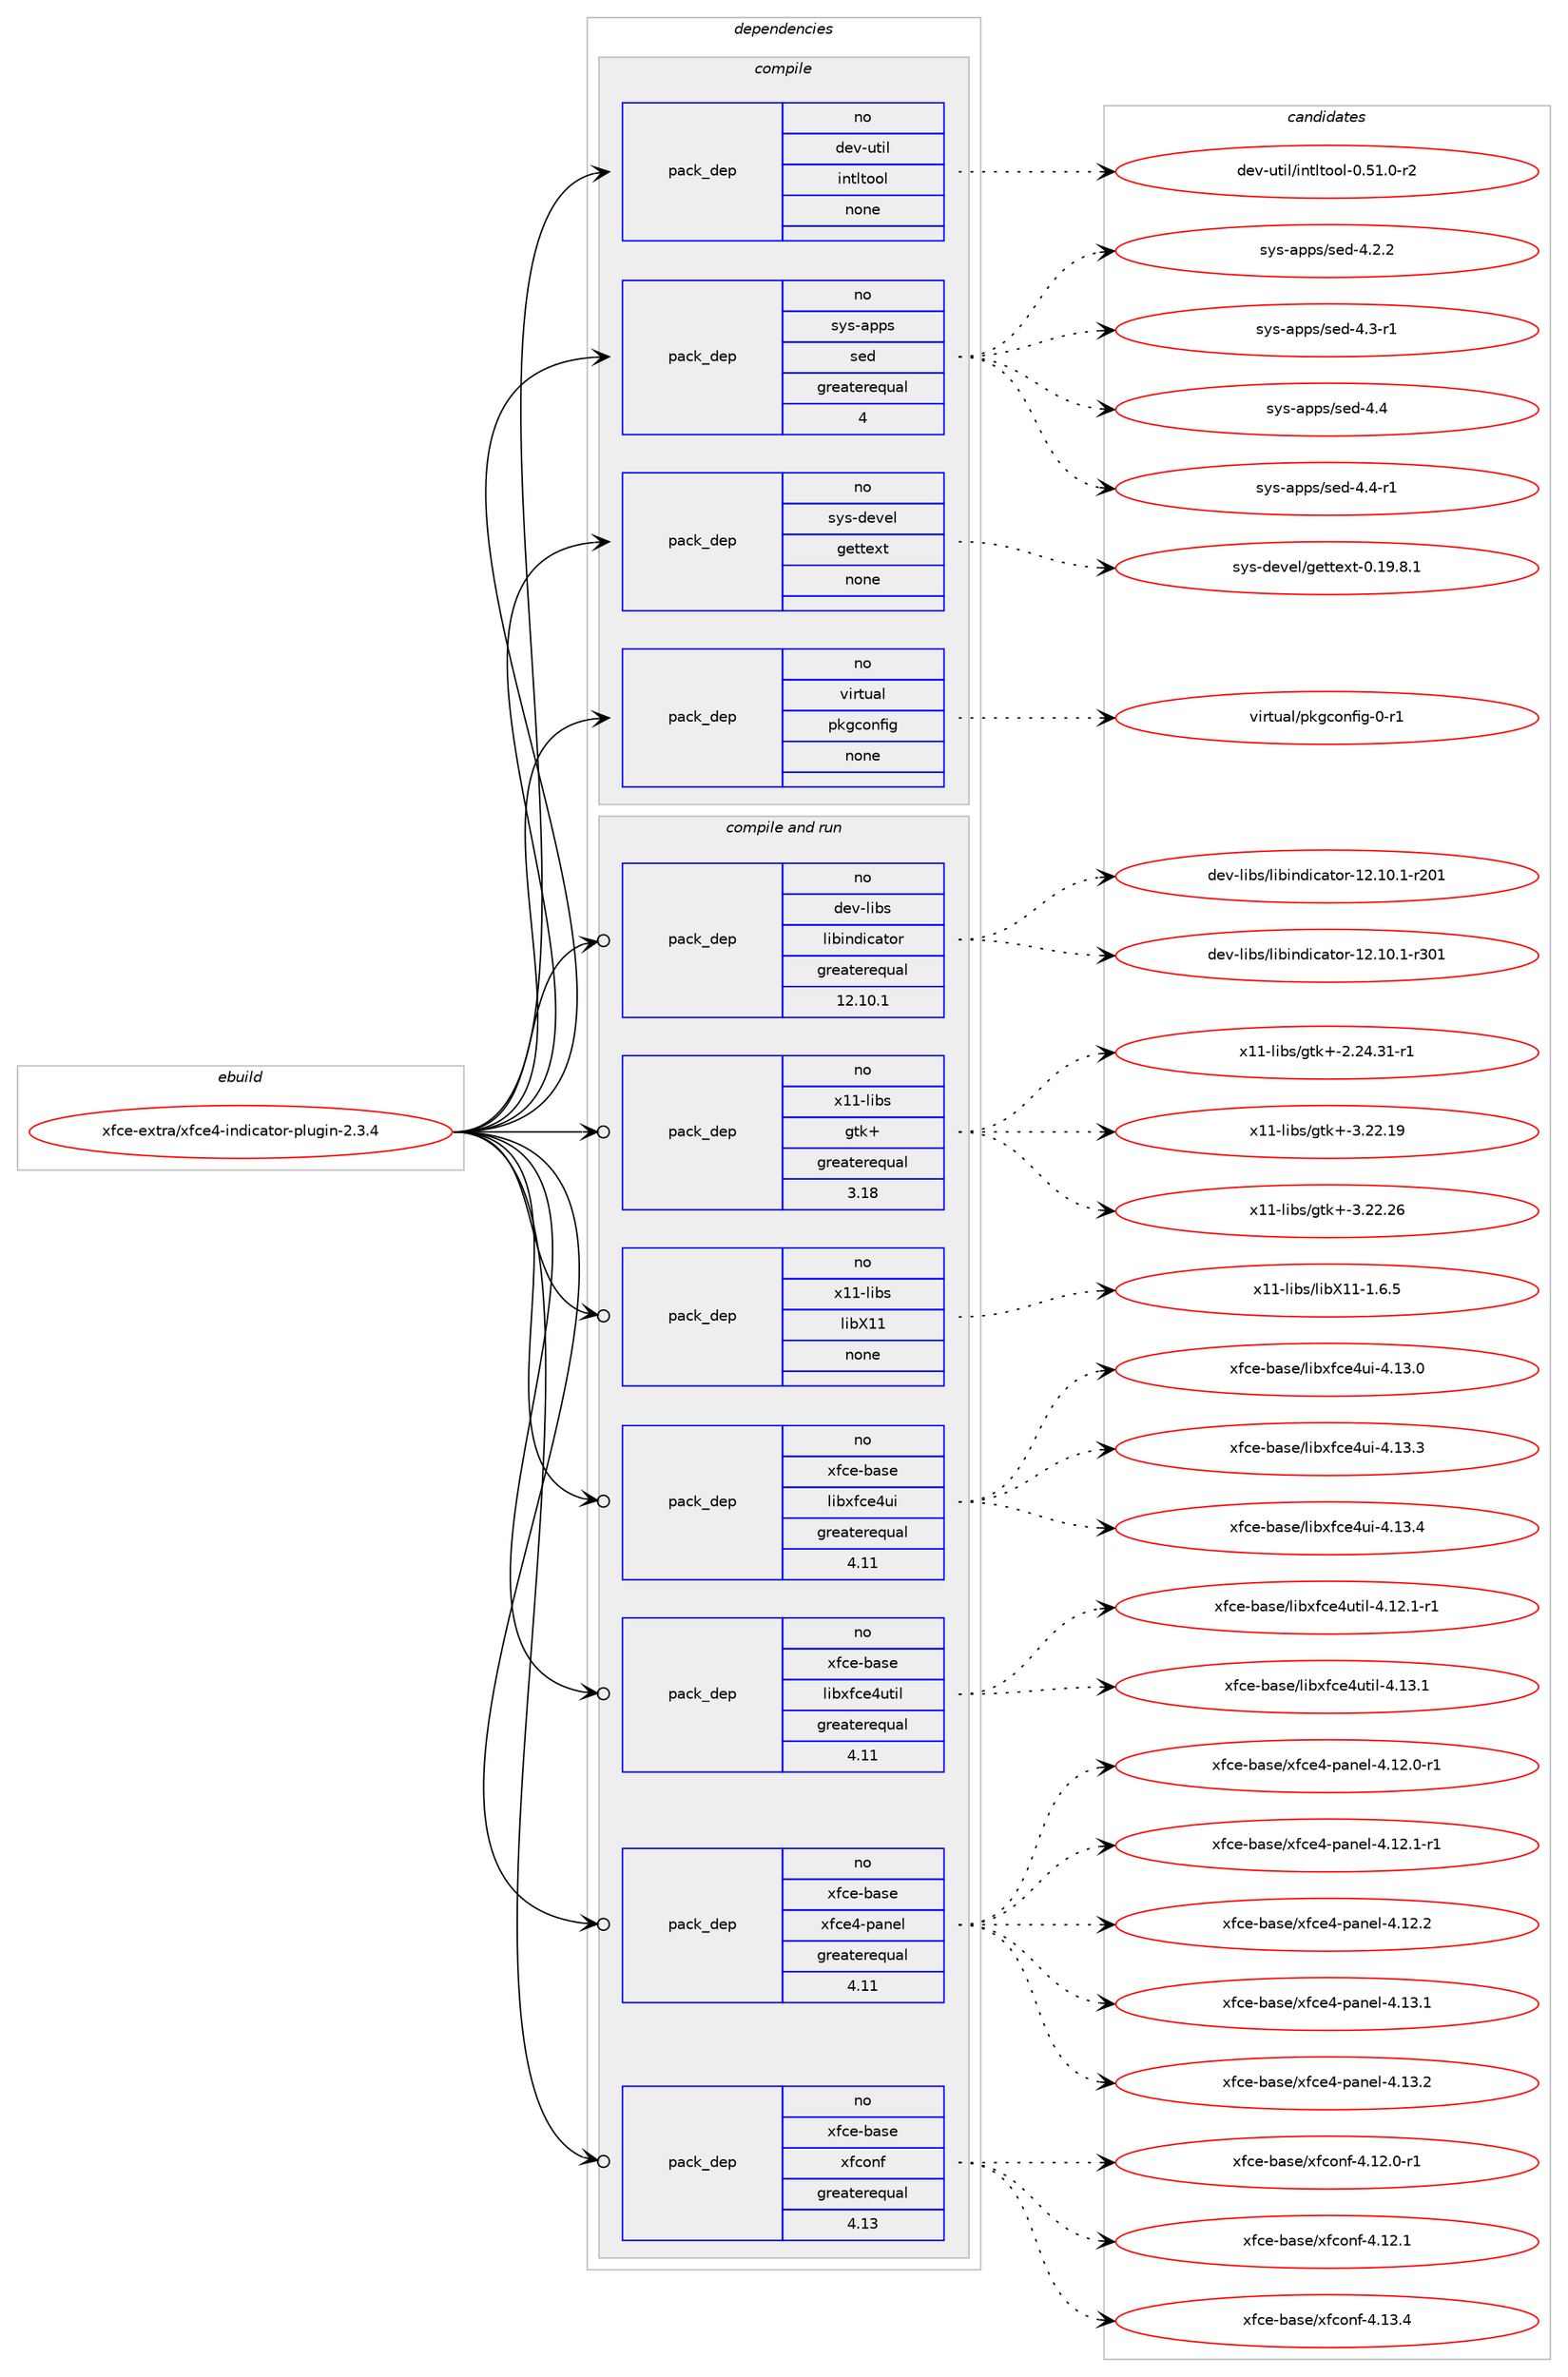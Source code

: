 digraph prolog {

# *************
# Graph options
# *************

newrank=true;
concentrate=true;
compound=true;
graph [rankdir=LR,fontname=Helvetica,fontsize=10,ranksep=1.5];#, ranksep=2.5, nodesep=0.2];
edge  [arrowhead=vee];
node  [fontname=Helvetica,fontsize=10];

# **********
# The ebuild
# **********

subgraph cluster_leftcol {
color=gray;
rank=same;
label=<<i>ebuild</i>>;
id [label="xfce-extra/xfce4-indicator-plugin-2.3.4", color=red, width=4, href="../xfce-extra/xfce4-indicator-plugin-2.3.4.svg"];
}

# ****************
# The dependencies
# ****************

subgraph cluster_midcol {
color=gray;
label=<<i>dependencies</i>>;
subgraph cluster_compile {
fillcolor="#eeeeee";
style=filled;
label=<<i>compile</i>>;
subgraph pack7260 {
dependency8309 [label=<<TABLE BORDER="0" CELLBORDER="1" CELLSPACING="0" CELLPADDING="4" WIDTH="220"><TR><TD ROWSPAN="6" CELLPADDING="30">pack_dep</TD></TR><TR><TD WIDTH="110">no</TD></TR><TR><TD>dev-util</TD></TR><TR><TD>intltool</TD></TR><TR><TD>none</TD></TR><TR><TD></TD></TR></TABLE>>, shape=none, color=blue];
}
id:e -> dependency8309:w [weight=20,style="solid",arrowhead="vee"];
subgraph pack7261 {
dependency8310 [label=<<TABLE BORDER="0" CELLBORDER="1" CELLSPACING="0" CELLPADDING="4" WIDTH="220"><TR><TD ROWSPAN="6" CELLPADDING="30">pack_dep</TD></TR><TR><TD WIDTH="110">no</TD></TR><TR><TD>sys-apps</TD></TR><TR><TD>sed</TD></TR><TR><TD>greaterequal</TD></TR><TR><TD>4</TD></TR></TABLE>>, shape=none, color=blue];
}
id:e -> dependency8310:w [weight=20,style="solid",arrowhead="vee"];
subgraph pack7262 {
dependency8311 [label=<<TABLE BORDER="0" CELLBORDER="1" CELLSPACING="0" CELLPADDING="4" WIDTH="220"><TR><TD ROWSPAN="6" CELLPADDING="30">pack_dep</TD></TR><TR><TD WIDTH="110">no</TD></TR><TR><TD>sys-devel</TD></TR><TR><TD>gettext</TD></TR><TR><TD>none</TD></TR><TR><TD></TD></TR></TABLE>>, shape=none, color=blue];
}
id:e -> dependency8311:w [weight=20,style="solid",arrowhead="vee"];
subgraph pack7263 {
dependency8312 [label=<<TABLE BORDER="0" CELLBORDER="1" CELLSPACING="0" CELLPADDING="4" WIDTH="220"><TR><TD ROWSPAN="6" CELLPADDING="30">pack_dep</TD></TR><TR><TD WIDTH="110">no</TD></TR><TR><TD>virtual</TD></TR><TR><TD>pkgconfig</TD></TR><TR><TD>none</TD></TR><TR><TD></TD></TR></TABLE>>, shape=none, color=blue];
}
id:e -> dependency8312:w [weight=20,style="solid",arrowhead="vee"];
}
subgraph cluster_compileandrun {
fillcolor="#eeeeee";
style=filled;
label=<<i>compile and run</i>>;
subgraph pack7264 {
dependency8313 [label=<<TABLE BORDER="0" CELLBORDER="1" CELLSPACING="0" CELLPADDING="4" WIDTH="220"><TR><TD ROWSPAN="6" CELLPADDING="30">pack_dep</TD></TR><TR><TD WIDTH="110">no</TD></TR><TR><TD>dev-libs</TD></TR><TR><TD>libindicator</TD></TR><TR><TD>greaterequal</TD></TR><TR><TD>12.10.1</TD></TR></TABLE>>, shape=none, color=blue];
}
id:e -> dependency8313:w [weight=20,style="solid",arrowhead="odotvee"];
subgraph pack7265 {
dependency8314 [label=<<TABLE BORDER="0" CELLBORDER="1" CELLSPACING="0" CELLPADDING="4" WIDTH="220"><TR><TD ROWSPAN="6" CELLPADDING="30">pack_dep</TD></TR><TR><TD WIDTH="110">no</TD></TR><TR><TD>x11-libs</TD></TR><TR><TD>gtk+</TD></TR><TR><TD>greaterequal</TD></TR><TR><TD>3.18</TD></TR></TABLE>>, shape=none, color=blue];
}
id:e -> dependency8314:w [weight=20,style="solid",arrowhead="odotvee"];
subgraph pack7266 {
dependency8315 [label=<<TABLE BORDER="0" CELLBORDER="1" CELLSPACING="0" CELLPADDING="4" WIDTH="220"><TR><TD ROWSPAN="6" CELLPADDING="30">pack_dep</TD></TR><TR><TD WIDTH="110">no</TD></TR><TR><TD>x11-libs</TD></TR><TR><TD>libX11</TD></TR><TR><TD>none</TD></TR><TR><TD></TD></TR></TABLE>>, shape=none, color=blue];
}
id:e -> dependency8315:w [weight=20,style="solid",arrowhead="odotvee"];
subgraph pack7267 {
dependency8316 [label=<<TABLE BORDER="0" CELLBORDER="1" CELLSPACING="0" CELLPADDING="4" WIDTH="220"><TR><TD ROWSPAN="6" CELLPADDING="30">pack_dep</TD></TR><TR><TD WIDTH="110">no</TD></TR><TR><TD>xfce-base</TD></TR><TR><TD>libxfce4ui</TD></TR><TR><TD>greaterequal</TD></TR><TR><TD>4.11</TD></TR></TABLE>>, shape=none, color=blue];
}
id:e -> dependency8316:w [weight=20,style="solid",arrowhead="odotvee"];
subgraph pack7268 {
dependency8317 [label=<<TABLE BORDER="0" CELLBORDER="1" CELLSPACING="0" CELLPADDING="4" WIDTH="220"><TR><TD ROWSPAN="6" CELLPADDING="30">pack_dep</TD></TR><TR><TD WIDTH="110">no</TD></TR><TR><TD>xfce-base</TD></TR><TR><TD>libxfce4util</TD></TR><TR><TD>greaterequal</TD></TR><TR><TD>4.11</TD></TR></TABLE>>, shape=none, color=blue];
}
id:e -> dependency8317:w [weight=20,style="solid",arrowhead="odotvee"];
subgraph pack7269 {
dependency8318 [label=<<TABLE BORDER="0" CELLBORDER="1" CELLSPACING="0" CELLPADDING="4" WIDTH="220"><TR><TD ROWSPAN="6" CELLPADDING="30">pack_dep</TD></TR><TR><TD WIDTH="110">no</TD></TR><TR><TD>xfce-base</TD></TR><TR><TD>xfce4-panel</TD></TR><TR><TD>greaterequal</TD></TR><TR><TD>4.11</TD></TR></TABLE>>, shape=none, color=blue];
}
id:e -> dependency8318:w [weight=20,style="solid",arrowhead="odotvee"];
subgraph pack7270 {
dependency8319 [label=<<TABLE BORDER="0" CELLBORDER="1" CELLSPACING="0" CELLPADDING="4" WIDTH="220"><TR><TD ROWSPAN="6" CELLPADDING="30">pack_dep</TD></TR><TR><TD WIDTH="110">no</TD></TR><TR><TD>xfce-base</TD></TR><TR><TD>xfconf</TD></TR><TR><TD>greaterequal</TD></TR><TR><TD>4.13</TD></TR></TABLE>>, shape=none, color=blue];
}
id:e -> dependency8319:w [weight=20,style="solid",arrowhead="odotvee"];
}
subgraph cluster_run {
fillcolor="#eeeeee";
style=filled;
label=<<i>run</i>>;
}
}

# **************
# The candidates
# **************

subgraph cluster_choices {
rank=same;
color=gray;
label=<<i>candidates</i>>;

subgraph choice7260 {
color=black;
nodesep=1;
choice1001011184511711610510847105110116108116111111108454846534946484511450 [label="dev-util/intltool-0.51.0-r2", color=red, width=4,href="../dev-util/intltool-0.51.0-r2.svg"];
dependency8309:e -> choice1001011184511711610510847105110116108116111111108454846534946484511450:w [style=dotted,weight="100"];
}
subgraph choice7261 {
color=black;
nodesep=1;
choice115121115459711211211547115101100455246504650 [label="sys-apps/sed-4.2.2", color=red, width=4,href="../sys-apps/sed-4.2.2.svg"];
choice115121115459711211211547115101100455246514511449 [label="sys-apps/sed-4.3-r1", color=red, width=4,href="../sys-apps/sed-4.3-r1.svg"];
choice11512111545971121121154711510110045524652 [label="sys-apps/sed-4.4", color=red, width=4,href="../sys-apps/sed-4.4.svg"];
choice115121115459711211211547115101100455246524511449 [label="sys-apps/sed-4.4-r1", color=red, width=4,href="../sys-apps/sed-4.4-r1.svg"];
dependency8310:e -> choice115121115459711211211547115101100455246504650:w [style=dotted,weight="100"];
dependency8310:e -> choice115121115459711211211547115101100455246514511449:w [style=dotted,weight="100"];
dependency8310:e -> choice11512111545971121121154711510110045524652:w [style=dotted,weight="100"];
dependency8310:e -> choice115121115459711211211547115101100455246524511449:w [style=dotted,weight="100"];
}
subgraph choice7262 {
color=black;
nodesep=1;
choice1151211154510010111810110847103101116116101120116454846495746564649 [label="sys-devel/gettext-0.19.8.1", color=red, width=4,href="../sys-devel/gettext-0.19.8.1.svg"];
dependency8311:e -> choice1151211154510010111810110847103101116116101120116454846495746564649:w [style=dotted,weight="100"];
}
subgraph choice7263 {
color=black;
nodesep=1;
choice11810511411611797108471121071039911111010210510345484511449 [label="virtual/pkgconfig-0-r1", color=red, width=4,href="../virtual/pkgconfig-0-r1.svg"];
dependency8312:e -> choice11810511411611797108471121071039911111010210510345484511449:w [style=dotted,weight="100"];
}
subgraph choice7264 {
color=black;
nodesep=1;
choice100101118451081059811547108105981051101001059997116111114454950464948464945114504849 [label="dev-libs/libindicator-12.10.1-r201", color=red, width=4,href="../dev-libs/libindicator-12.10.1-r201.svg"];
choice100101118451081059811547108105981051101001059997116111114454950464948464945114514849 [label="dev-libs/libindicator-12.10.1-r301", color=red, width=4,href="../dev-libs/libindicator-12.10.1-r301.svg"];
dependency8313:e -> choice100101118451081059811547108105981051101001059997116111114454950464948464945114504849:w [style=dotted,weight="100"];
dependency8313:e -> choice100101118451081059811547108105981051101001059997116111114454950464948464945114514849:w [style=dotted,weight="100"];
}
subgraph choice7265 {
color=black;
nodesep=1;
choice12049494510810598115471031161074345504650524651494511449 [label="x11-libs/gtk+-2.24.31-r1", color=red, width=4,href="../x11-libs/gtk+-2.24.31-r1.svg"];
choice1204949451081059811547103116107434551465050464957 [label="x11-libs/gtk+-3.22.19", color=red, width=4,href="../x11-libs/gtk+-3.22.19.svg"];
choice1204949451081059811547103116107434551465050465054 [label="x11-libs/gtk+-3.22.26", color=red, width=4,href="../x11-libs/gtk+-3.22.26.svg"];
dependency8314:e -> choice12049494510810598115471031161074345504650524651494511449:w [style=dotted,weight="100"];
dependency8314:e -> choice1204949451081059811547103116107434551465050464957:w [style=dotted,weight="100"];
dependency8314:e -> choice1204949451081059811547103116107434551465050465054:w [style=dotted,weight="100"];
}
subgraph choice7266 {
color=black;
nodesep=1;
choice120494945108105981154710810598884949454946544653 [label="x11-libs/libX11-1.6.5", color=red, width=4,href="../x11-libs/libX11-1.6.5.svg"];
dependency8315:e -> choice120494945108105981154710810598884949454946544653:w [style=dotted,weight="100"];
}
subgraph choice7267 {
color=black;
nodesep=1;
choice120102991014598971151014710810598120102991015211710545524649514648 [label="xfce-base/libxfce4ui-4.13.0", color=red, width=4,href="../xfce-base/libxfce4ui-4.13.0.svg"];
choice120102991014598971151014710810598120102991015211710545524649514651 [label="xfce-base/libxfce4ui-4.13.3", color=red, width=4,href="../xfce-base/libxfce4ui-4.13.3.svg"];
choice120102991014598971151014710810598120102991015211710545524649514652 [label="xfce-base/libxfce4ui-4.13.4", color=red, width=4,href="../xfce-base/libxfce4ui-4.13.4.svg"];
dependency8316:e -> choice120102991014598971151014710810598120102991015211710545524649514648:w [style=dotted,weight="100"];
dependency8316:e -> choice120102991014598971151014710810598120102991015211710545524649514651:w [style=dotted,weight="100"];
dependency8316:e -> choice120102991014598971151014710810598120102991015211710545524649514652:w [style=dotted,weight="100"];
}
subgraph choice7268 {
color=black;
nodesep=1;
choice1201029910145989711510147108105981201029910152117116105108455246495046494511449 [label="xfce-base/libxfce4util-4.12.1-r1", color=red, width=4,href="../xfce-base/libxfce4util-4.12.1-r1.svg"];
choice120102991014598971151014710810598120102991015211711610510845524649514649 [label="xfce-base/libxfce4util-4.13.1", color=red, width=4,href="../xfce-base/libxfce4util-4.13.1.svg"];
dependency8317:e -> choice1201029910145989711510147108105981201029910152117116105108455246495046494511449:w [style=dotted,weight="100"];
dependency8317:e -> choice120102991014598971151014710810598120102991015211711610510845524649514649:w [style=dotted,weight="100"];
}
subgraph choice7269 {
color=black;
nodesep=1;
choice120102991014598971151014712010299101524511297110101108455246495046484511449 [label="xfce-base/xfce4-panel-4.12.0-r1", color=red, width=4,href="../xfce-base/xfce4-panel-4.12.0-r1.svg"];
choice120102991014598971151014712010299101524511297110101108455246495046494511449 [label="xfce-base/xfce4-panel-4.12.1-r1", color=red, width=4,href="../xfce-base/xfce4-panel-4.12.1-r1.svg"];
choice12010299101459897115101471201029910152451129711010110845524649504650 [label="xfce-base/xfce4-panel-4.12.2", color=red, width=4,href="../xfce-base/xfce4-panel-4.12.2.svg"];
choice12010299101459897115101471201029910152451129711010110845524649514649 [label="xfce-base/xfce4-panel-4.13.1", color=red, width=4,href="../xfce-base/xfce4-panel-4.13.1.svg"];
choice12010299101459897115101471201029910152451129711010110845524649514650 [label="xfce-base/xfce4-panel-4.13.2", color=red, width=4,href="../xfce-base/xfce4-panel-4.13.2.svg"];
dependency8318:e -> choice120102991014598971151014712010299101524511297110101108455246495046484511449:w [style=dotted,weight="100"];
dependency8318:e -> choice120102991014598971151014712010299101524511297110101108455246495046494511449:w [style=dotted,weight="100"];
dependency8318:e -> choice12010299101459897115101471201029910152451129711010110845524649504650:w [style=dotted,weight="100"];
dependency8318:e -> choice12010299101459897115101471201029910152451129711010110845524649514649:w [style=dotted,weight="100"];
dependency8318:e -> choice12010299101459897115101471201029910152451129711010110845524649514650:w [style=dotted,weight="100"];
}
subgraph choice7270 {
color=black;
nodesep=1;
choice120102991014598971151014712010299111110102455246495046484511449 [label="xfce-base/xfconf-4.12.0-r1", color=red, width=4,href="../xfce-base/xfconf-4.12.0-r1.svg"];
choice12010299101459897115101471201029911111010245524649504649 [label="xfce-base/xfconf-4.12.1", color=red, width=4,href="../xfce-base/xfconf-4.12.1.svg"];
choice12010299101459897115101471201029911111010245524649514652 [label="xfce-base/xfconf-4.13.4", color=red, width=4,href="../xfce-base/xfconf-4.13.4.svg"];
dependency8319:e -> choice120102991014598971151014712010299111110102455246495046484511449:w [style=dotted,weight="100"];
dependency8319:e -> choice12010299101459897115101471201029911111010245524649504649:w [style=dotted,weight="100"];
dependency8319:e -> choice12010299101459897115101471201029911111010245524649514652:w [style=dotted,weight="100"];
}
}

}
